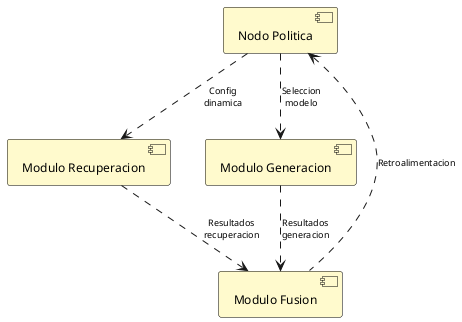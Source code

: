 @startuml
!define LIGHTYELLOW #FFFACD

skinparam component {
    BackgroundColor LIGHTYELLOW
    BorderColor Black
    FontSize 12
}

skinparam arrow {
    FontSize 9
}

skinparam minlen 2

component "Nodo Politica" as NP
component "Modulo Recuperacion" as MR 
component "Modulo Generacion" as MG
component "Modulo Fusion" as MF

NP .down.> MR : Config\ndinamica
NP .down.> MG : Seleccion\nmodelo
MR .down.> MF : Resultados\nrecuperacion  
MG .down.> MF : Resultados\ngeneracion
MF .up.> NP : Retroalimentacion

@enduml